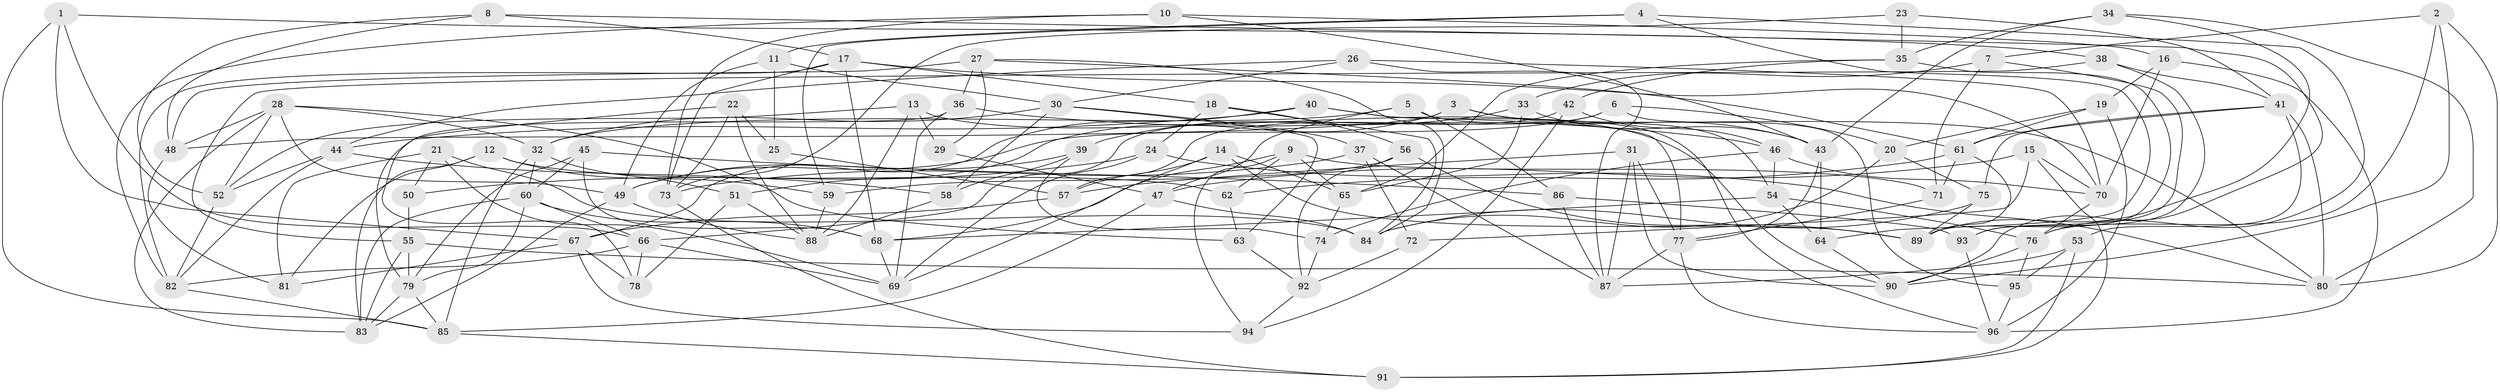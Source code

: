 // original degree distribution, {4: 1.0}
// Generated by graph-tools (version 1.1) at 2025/38/03/04/25 23:38:16]
// undirected, 96 vertices, 224 edges
graph export_dot {
  node [color=gray90,style=filled];
  1;
  2;
  3;
  4;
  5;
  6;
  7;
  8;
  9;
  10;
  11;
  12;
  13;
  14;
  15;
  16;
  17;
  18;
  19;
  20;
  21;
  22;
  23;
  24;
  25;
  26;
  27;
  28;
  29;
  30;
  31;
  32;
  33;
  34;
  35;
  36;
  37;
  38;
  39;
  40;
  41;
  42;
  43;
  44;
  45;
  46;
  47;
  48;
  49;
  50;
  51;
  52;
  53;
  54;
  55;
  56;
  57;
  58;
  59;
  60;
  61;
  62;
  63;
  64;
  65;
  66;
  67;
  68;
  69;
  70;
  71;
  72;
  73;
  74;
  75;
  76;
  77;
  78;
  79;
  80;
  81;
  82;
  83;
  84;
  85;
  86;
  87;
  88;
  89;
  90;
  91;
  92;
  93;
  94;
  95;
  96;
  1 -- 38 [weight=1.0];
  1 -- 66 [weight=1.0];
  1 -- 67 [weight=1.0];
  1 -- 85 [weight=1.0];
  2 -- 7 [weight=1.0];
  2 -- 76 [weight=1.0];
  2 -- 80 [weight=1.0];
  2 -- 90 [weight=1.0];
  3 -- 43 [weight=1.0];
  3 -- 48 [weight=1.0];
  3 -- 51 [weight=1.0];
  3 -- 80 [weight=1.0];
  4 -- 11 [weight=1.0];
  4 -- 59 [weight=1.0];
  4 -- 64 [weight=1.0];
  4 -- 76 [weight=1.0];
  5 -- 32 [weight=1.0];
  5 -- 47 [weight=1.0];
  5 -- 54 [weight=1.0];
  5 -- 86 [weight=1.0];
  6 -- 20 [weight=1.0];
  6 -- 49 [weight=1.0];
  6 -- 57 [weight=1.0];
  6 -- 95 [weight=1.0];
  7 -- 33 [weight=1.0];
  7 -- 71 [weight=1.0];
  7 -- 93 [weight=1.0];
  8 -- 17 [weight=1.0];
  8 -- 48 [weight=1.0];
  8 -- 52 [weight=1.0];
  8 -- 90 [weight=1.0];
  9 -- 62 [weight=1.0];
  9 -- 65 [weight=2.0];
  9 -- 68 [weight=1.0];
  9 -- 71 [weight=1.0];
  9 -- 94 [weight=1.0];
  10 -- 16 [weight=1.0];
  10 -- 43 [weight=1.0];
  10 -- 73 [weight=1.0];
  10 -- 82 [weight=1.0];
  11 -- 25 [weight=1.0];
  11 -- 30 [weight=1.0];
  11 -- 49 [weight=1.0];
  12 -- 59 [weight=1.0];
  12 -- 62 [weight=1.0];
  12 -- 81 [weight=1.0];
  12 -- 83 [weight=1.0];
  13 -- 29 [weight=1.0];
  13 -- 52 [weight=1.0];
  13 -- 88 [weight=1.0];
  13 -- 90 [weight=1.0];
  14 -- 57 [weight=1.0];
  14 -- 65 [weight=1.0];
  14 -- 69 [weight=1.0];
  14 -- 89 [weight=1.0];
  15 -- 47 [weight=1.0];
  15 -- 70 [weight=1.0];
  15 -- 72 [weight=1.0];
  15 -- 91 [weight=1.0];
  16 -- 19 [weight=1.0];
  16 -- 70 [weight=1.0];
  16 -- 96 [weight=1.0];
  17 -- 18 [weight=1.0];
  17 -- 68 [weight=1.0];
  17 -- 70 [weight=1.0];
  17 -- 73 [weight=1.0];
  17 -- 82 [weight=1.0];
  18 -- 24 [weight=1.0];
  18 -- 56 [weight=1.0];
  18 -- 84 [weight=1.0];
  19 -- 20 [weight=1.0];
  19 -- 61 [weight=1.0];
  19 -- 96 [weight=1.0];
  20 -- 75 [weight=1.0];
  20 -- 84 [weight=1.0];
  21 -- 50 [weight=1.0];
  21 -- 69 [weight=1.0];
  21 -- 81 [weight=1.0];
  21 -- 84 [weight=1.0];
  22 -- 25 [weight=1.0];
  22 -- 73 [weight=1.0];
  22 -- 78 [weight=1.0];
  22 -- 88 [weight=1.0];
  23 -- 35 [weight=2.0];
  23 -- 41 [weight=1.0];
  23 -- 73 [weight=1.0];
  24 -- 50 [weight=1.0];
  24 -- 69 [weight=1.0];
  24 -- 80 [weight=1.0];
  25 -- 57 [weight=2.0];
  26 -- 30 [weight=1.0];
  26 -- 44 [weight=1.0];
  26 -- 70 [weight=1.0];
  26 -- 87 [weight=1.0];
  27 -- 29 [weight=1.0];
  27 -- 36 [weight=1.0];
  27 -- 48 [weight=2.0];
  27 -- 61 [weight=1.0];
  27 -- 84 [weight=1.0];
  28 -- 32 [weight=1.0];
  28 -- 48 [weight=1.0];
  28 -- 49 [weight=1.0];
  28 -- 52 [weight=1.0];
  28 -- 63 [weight=1.0];
  28 -- 83 [weight=1.0];
  29 -- 47 [weight=2.0];
  30 -- 32 [weight=1.0];
  30 -- 37 [weight=1.0];
  30 -- 58 [weight=1.0];
  30 -- 63 [weight=1.0];
  31 -- 57 [weight=1.0];
  31 -- 77 [weight=1.0];
  31 -- 87 [weight=1.0];
  31 -- 90 [weight=1.0];
  32 -- 51 [weight=1.0];
  32 -- 60 [weight=1.0];
  32 -- 85 [weight=1.0];
  33 -- 39 [weight=1.0];
  33 -- 43 [weight=1.0];
  33 -- 65 [weight=1.0];
  34 -- 35 [weight=1.0];
  34 -- 43 [weight=1.0];
  34 -- 80 [weight=1.0];
  34 -- 89 [weight=1.0];
  35 -- 42 [weight=1.0];
  35 -- 65 [weight=1.0];
  35 -- 89 [weight=1.0];
  36 -- 46 [weight=1.0];
  36 -- 69 [weight=1.0];
  36 -- 79 [weight=1.0];
  37 -- 72 [weight=1.0];
  37 -- 73 [weight=1.0];
  37 -- 87 [weight=1.0];
  38 -- 41 [weight=1.0];
  38 -- 55 [weight=1.0];
  38 -- 93 [weight=1.0];
  39 -- 49 [weight=1.0];
  39 -- 58 [weight=1.0];
  39 -- 74 [weight=1.0];
  40 -- 44 [weight=1.0];
  40 -- 67 [weight=1.0];
  40 -- 77 [weight=1.0];
  40 -- 96 [weight=1.0];
  41 -- 53 [weight=1.0];
  41 -- 61 [weight=1.0];
  41 -- 75 [weight=1.0];
  41 -- 80 [weight=1.0];
  42 -- 46 [weight=1.0];
  42 -- 66 [weight=1.0];
  42 -- 94 [weight=1.0];
  43 -- 64 [weight=1.0];
  43 -- 77 [weight=1.0];
  44 -- 52 [weight=2.0];
  44 -- 58 [weight=1.0];
  44 -- 82 [weight=1.0];
  45 -- 60 [weight=1.0];
  45 -- 68 [weight=1.0];
  45 -- 79 [weight=1.0];
  45 -- 86 [weight=1.0];
  46 -- 54 [weight=2.0];
  46 -- 70 [weight=1.0];
  46 -- 74 [weight=1.0];
  47 -- 84 [weight=1.0];
  47 -- 85 [weight=1.0];
  48 -- 81 [weight=1.0];
  49 -- 83 [weight=1.0];
  49 -- 88 [weight=1.0];
  50 -- 55 [weight=2.0];
  51 -- 78 [weight=1.0];
  51 -- 88 [weight=1.0];
  52 -- 82 [weight=1.0];
  53 -- 87 [weight=1.0];
  53 -- 91 [weight=1.0];
  53 -- 95 [weight=1.0];
  54 -- 64 [weight=1.0];
  54 -- 68 [weight=1.0];
  54 -- 76 [weight=1.0];
  55 -- 79 [weight=1.0];
  55 -- 80 [weight=1.0];
  55 -- 83 [weight=1.0];
  56 -- 59 [weight=1.0];
  56 -- 89 [weight=1.0];
  56 -- 92 [weight=1.0];
  57 -- 67 [weight=1.0];
  58 -- 88 [weight=1.0];
  59 -- 88 [weight=1.0];
  60 -- 66 [weight=1.0];
  60 -- 68 [weight=1.0];
  60 -- 79 [weight=1.0];
  60 -- 83 [weight=1.0];
  61 -- 62 [weight=1.0];
  61 -- 71 [weight=1.0];
  61 -- 89 [weight=1.0];
  62 -- 63 [weight=1.0];
  63 -- 92 [weight=1.0];
  64 -- 90 [weight=1.0];
  65 -- 74 [weight=1.0];
  66 -- 69 [weight=1.0];
  66 -- 78 [weight=1.0];
  66 -- 82 [weight=1.0];
  67 -- 78 [weight=1.0];
  67 -- 81 [weight=1.0];
  67 -- 94 [weight=1.0];
  68 -- 69 [weight=1.0];
  70 -- 76 [weight=1.0];
  71 -- 77 [weight=1.0];
  72 -- 92 [weight=2.0];
  73 -- 91 [weight=1.0];
  74 -- 92 [weight=1.0];
  75 -- 84 [weight=1.0];
  75 -- 89 [weight=1.0];
  76 -- 90 [weight=1.0];
  76 -- 95 [weight=1.0];
  77 -- 87 [weight=1.0];
  77 -- 96 [weight=1.0];
  79 -- 83 [weight=1.0];
  79 -- 85 [weight=1.0];
  82 -- 85 [weight=1.0];
  85 -- 91 [weight=1.0];
  86 -- 87 [weight=1.0];
  86 -- 93 [weight=1.0];
  92 -- 94 [weight=1.0];
  93 -- 96 [weight=1.0];
  95 -- 96 [weight=1.0];
}
